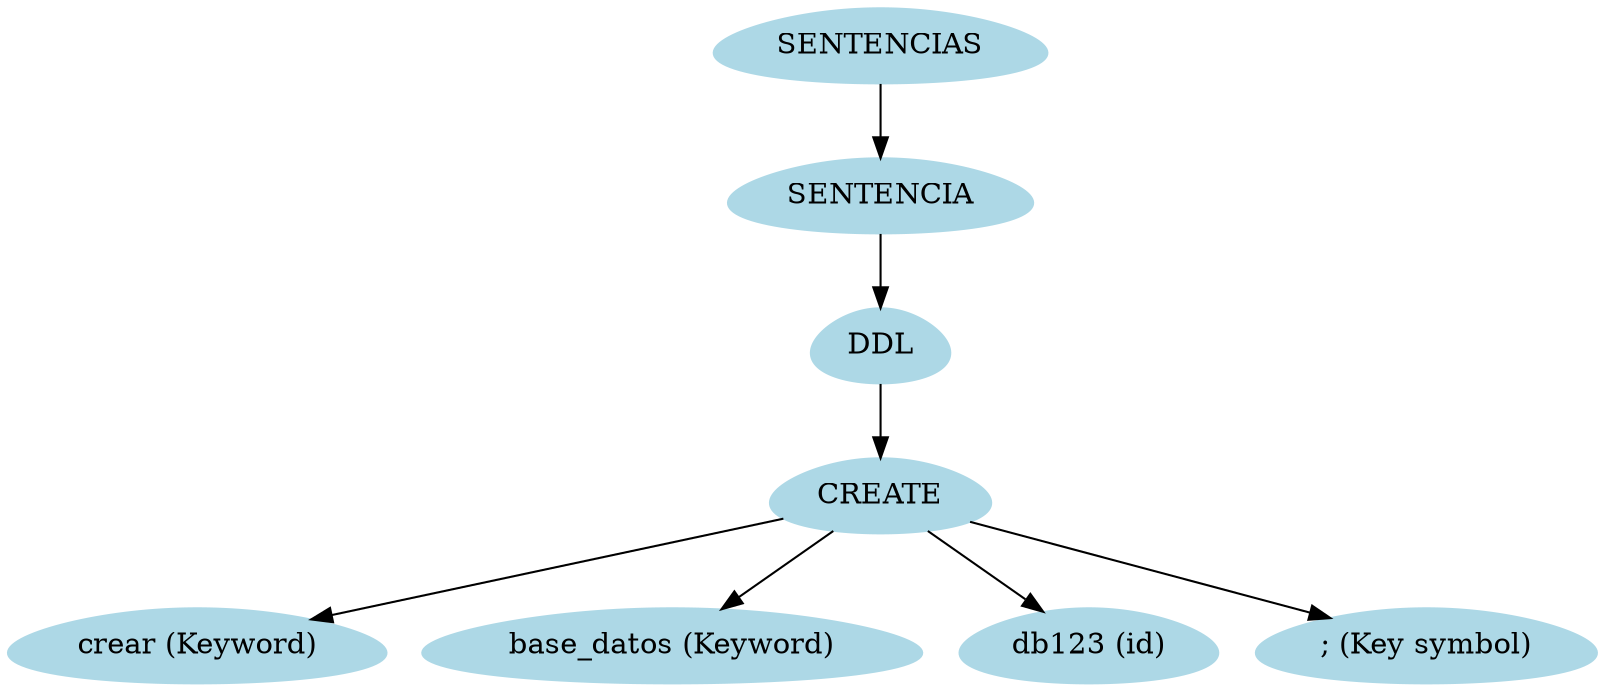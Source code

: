 digraph grafo{
node [shape = egg];
56200037[label="SENTENCIAS", style = filled, color = lightblue];
36038289[label="SENTENCIA", style = filled, color = lightblue];
56200037->36038289;
55909147[label="DDL", style = filled, color = lightblue];
36038289->55909147;
33420276[label="CREATE", style = filled, color = lightblue];
55909147->33420276;
32347029[label="crear (Keyword)", style = filled, color = lightblue];
33420276->32347029;
22687807[label="base_datos (Keyword)", style = filled, color = lightblue];
33420276->22687807;
2863675[label="db123 (id)", style = filled, color = lightblue];
33420276->2863675;
25773083[label="; (Key symbol)", style = filled, color = lightblue];
33420276->25773083;
}
